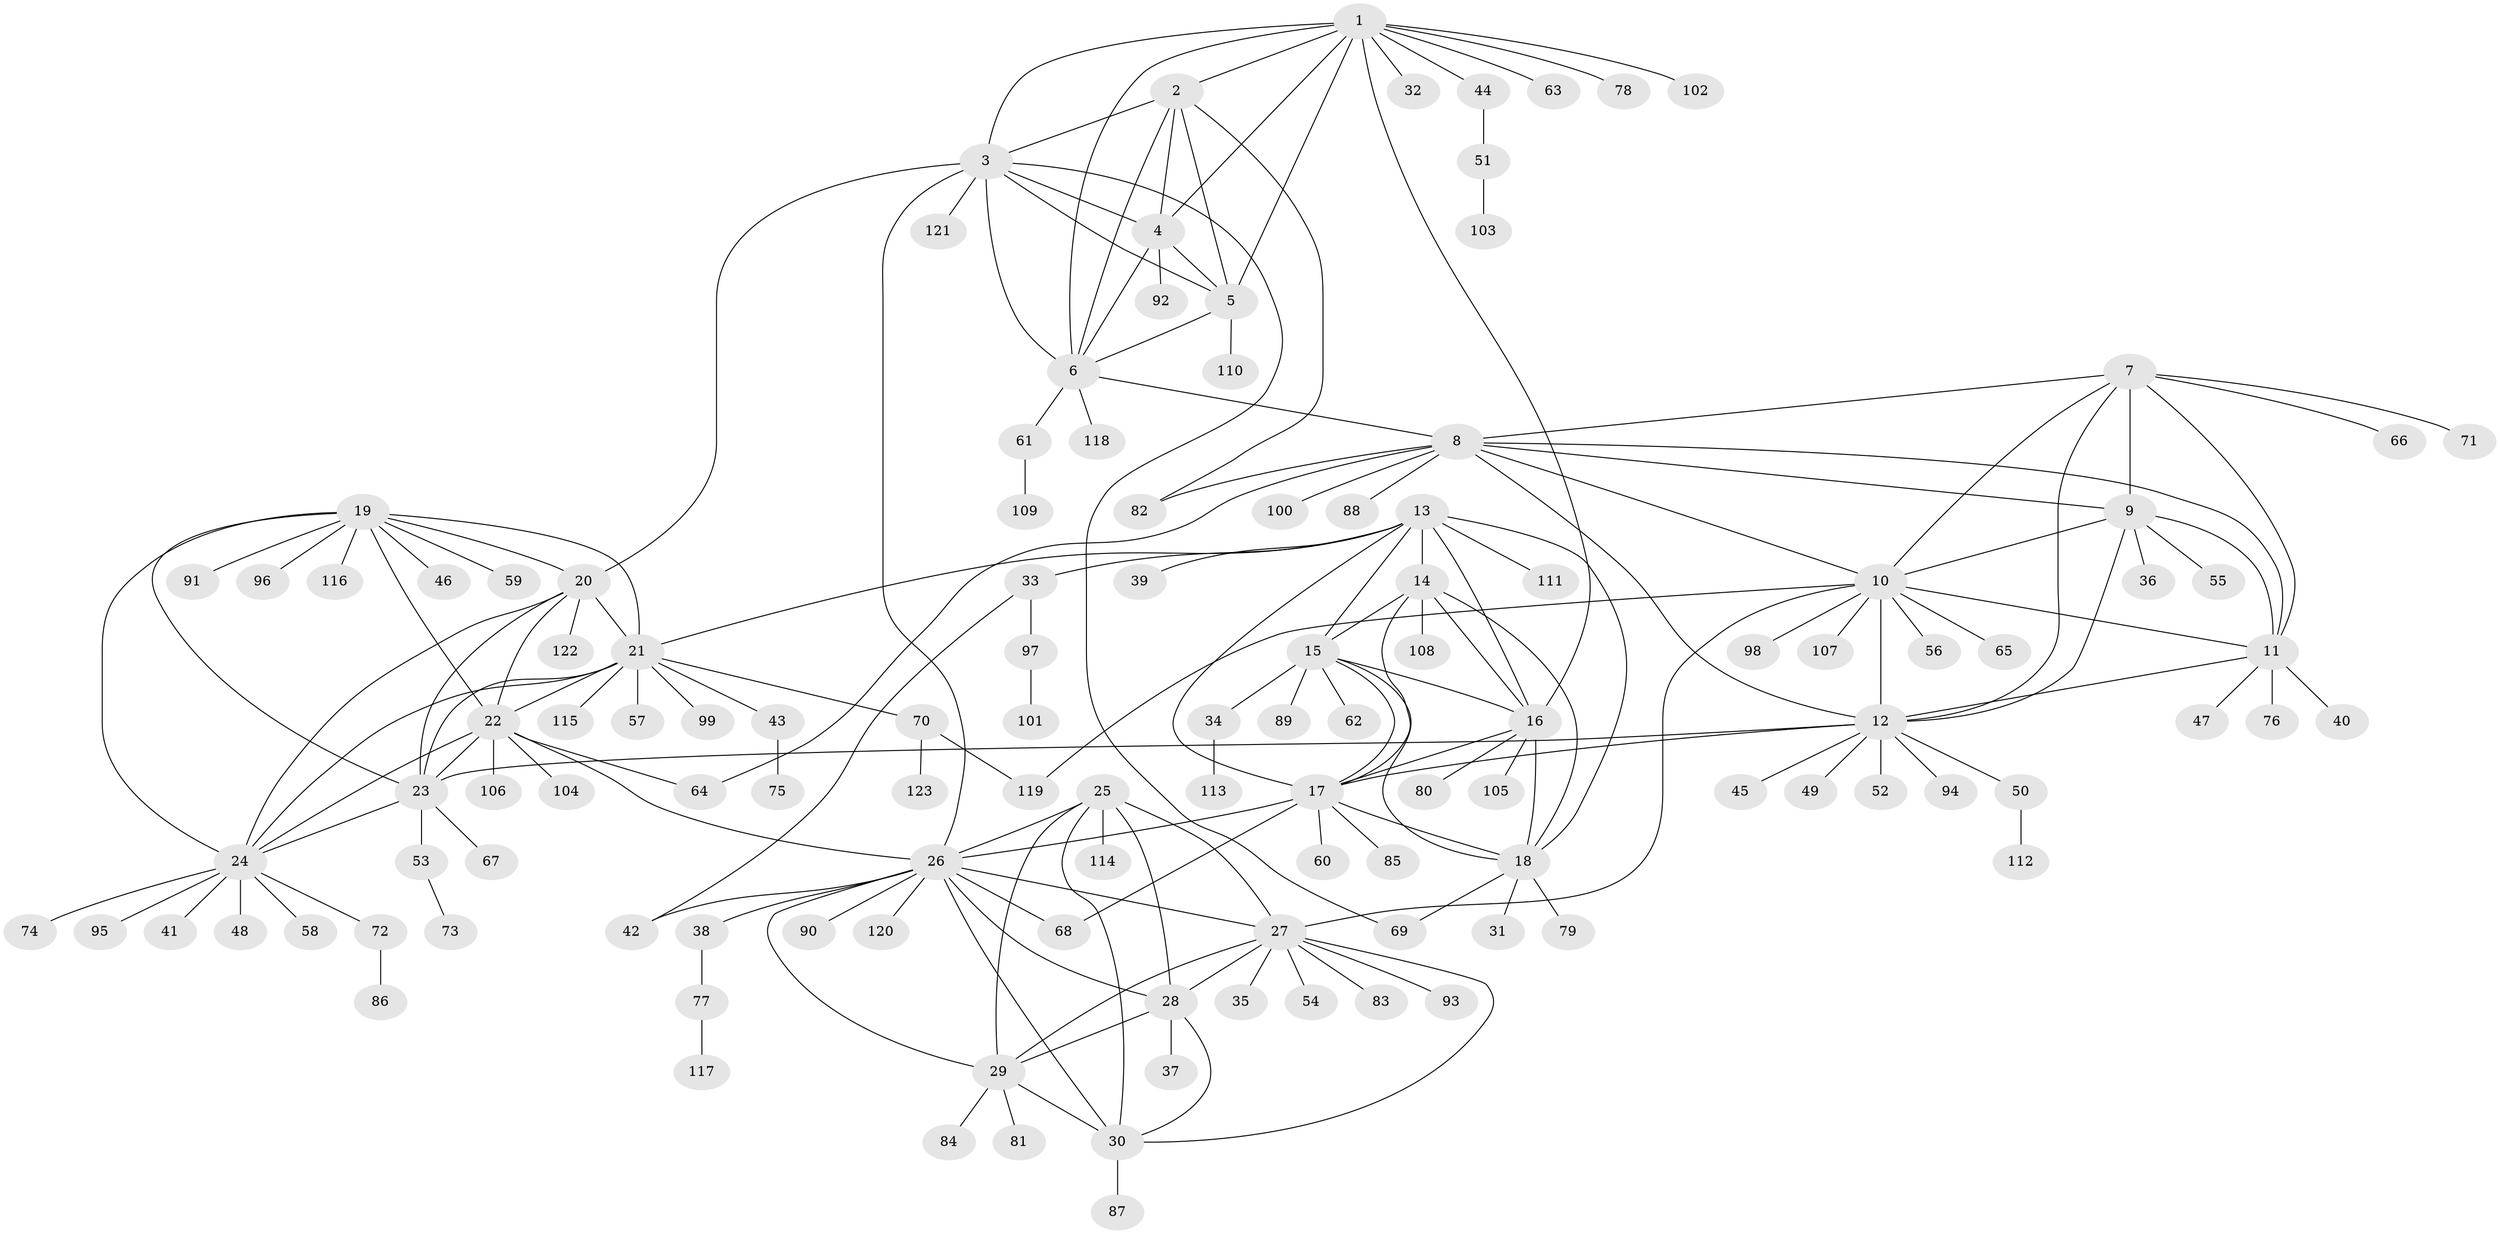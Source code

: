 // Generated by graph-tools (version 1.1) at 2025/37/03/09/25 02:37:14]
// undirected, 123 vertices, 184 edges
graph export_dot {
graph [start="1"]
  node [color=gray90,style=filled];
  1;
  2;
  3;
  4;
  5;
  6;
  7;
  8;
  9;
  10;
  11;
  12;
  13;
  14;
  15;
  16;
  17;
  18;
  19;
  20;
  21;
  22;
  23;
  24;
  25;
  26;
  27;
  28;
  29;
  30;
  31;
  32;
  33;
  34;
  35;
  36;
  37;
  38;
  39;
  40;
  41;
  42;
  43;
  44;
  45;
  46;
  47;
  48;
  49;
  50;
  51;
  52;
  53;
  54;
  55;
  56;
  57;
  58;
  59;
  60;
  61;
  62;
  63;
  64;
  65;
  66;
  67;
  68;
  69;
  70;
  71;
  72;
  73;
  74;
  75;
  76;
  77;
  78;
  79;
  80;
  81;
  82;
  83;
  84;
  85;
  86;
  87;
  88;
  89;
  90;
  91;
  92;
  93;
  94;
  95;
  96;
  97;
  98;
  99;
  100;
  101;
  102;
  103;
  104;
  105;
  106;
  107;
  108;
  109;
  110;
  111;
  112;
  113;
  114;
  115;
  116;
  117;
  118;
  119;
  120;
  121;
  122;
  123;
  1 -- 2;
  1 -- 3;
  1 -- 4;
  1 -- 5;
  1 -- 6;
  1 -- 16;
  1 -- 32;
  1 -- 44;
  1 -- 63;
  1 -- 78;
  1 -- 102;
  2 -- 3;
  2 -- 4;
  2 -- 5;
  2 -- 6;
  2 -- 82;
  3 -- 4;
  3 -- 5;
  3 -- 6;
  3 -- 20;
  3 -- 26;
  3 -- 69;
  3 -- 121;
  4 -- 5;
  4 -- 6;
  4 -- 92;
  5 -- 6;
  5 -- 110;
  6 -- 8;
  6 -- 61;
  6 -- 118;
  7 -- 8;
  7 -- 9;
  7 -- 10;
  7 -- 11;
  7 -- 12;
  7 -- 66;
  7 -- 71;
  8 -- 9;
  8 -- 10;
  8 -- 11;
  8 -- 12;
  8 -- 64;
  8 -- 82;
  8 -- 88;
  8 -- 100;
  9 -- 10;
  9 -- 11;
  9 -- 12;
  9 -- 36;
  9 -- 55;
  10 -- 11;
  10 -- 12;
  10 -- 27;
  10 -- 56;
  10 -- 65;
  10 -- 98;
  10 -- 107;
  10 -- 119;
  11 -- 12;
  11 -- 40;
  11 -- 47;
  11 -- 76;
  12 -- 17;
  12 -- 23;
  12 -- 45;
  12 -- 49;
  12 -- 50;
  12 -- 52;
  12 -- 94;
  13 -- 14;
  13 -- 15;
  13 -- 16;
  13 -- 17;
  13 -- 18;
  13 -- 21;
  13 -- 33;
  13 -- 39;
  13 -- 111;
  14 -- 15;
  14 -- 16;
  14 -- 17;
  14 -- 18;
  14 -- 108;
  15 -- 16;
  15 -- 17;
  15 -- 18;
  15 -- 34;
  15 -- 62;
  15 -- 89;
  16 -- 17;
  16 -- 18;
  16 -- 80;
  16 -- 105;
  17 -- 18;
  17 -- 26;
  17 -- 60;
  17 -- 68;
  17 -- 85;
  18 -- 31;
  18 -- 69;
  18 -- 79;
  19 -- 20;
  19 -- 21;
  19 -- 22;
  19 -- 23;
  19 -- 24;
  19 -- 46;
  19 -- 59;
  19 -- 91;
  19 -- 96;
  19 -- 116;
  20 -- 21;
  20 -- 22;
  20 -- 23;
  20 -- 24;
  20 -- 122;
  21 -- 22;
  21 -- 23;
  21 -- 24;
  21 -- 43;
  21 -- 57;
  21 -- 70;
  21 -- 99;
  21 -- 115;
  22 -- 23;
  22 -- 24;
  22 -- 26;
  22 -- 64;
  22 -- 104;
  22 -- 106;
  23 -- 24;
  23 -- 53;
  23 -- 67;
  24 -- 41;
  24 -- 48;
  24 -- 58;
  24 -- 72;
  24 -- 74;
  24 -- 95;
  25 -- 26;
  25 -- 27;
  25 -- 28;
  25 -- 29;
  25 -- 30;
  25 -- 114;
  26 -- 27;
  26 -- 28;
  26 -- 29;
  26 -- 30;
  26 -- 38;
  26 -- 42;
  26 -- 68;
  26 -- 90;
  26 -- 120;
  27 -- 28;
  27 -- 29;
  27 -- 30;
  27 -- 35;
  27 -- 54;
  27 -- 83;
  27 -- 93;
  28 -- 29;
  28 -- 30;
  28 -- 37;
  29 -- 30;
  29 -- 81;
  29 -- 84;
  30 -- 87;
  33 -- 42;
  33 -- 97;
  34 -- 113;
  38 -- 77;
  43 -- 75;
  44 -- 51;
  50 -- 112;
  51 -- 103;
  53 -- 73;
  61 -- 109;
  70 -- 119;
  70 -- 123;
  72 -- 86;
  77 -- 117;
  97 -- 101;
}
